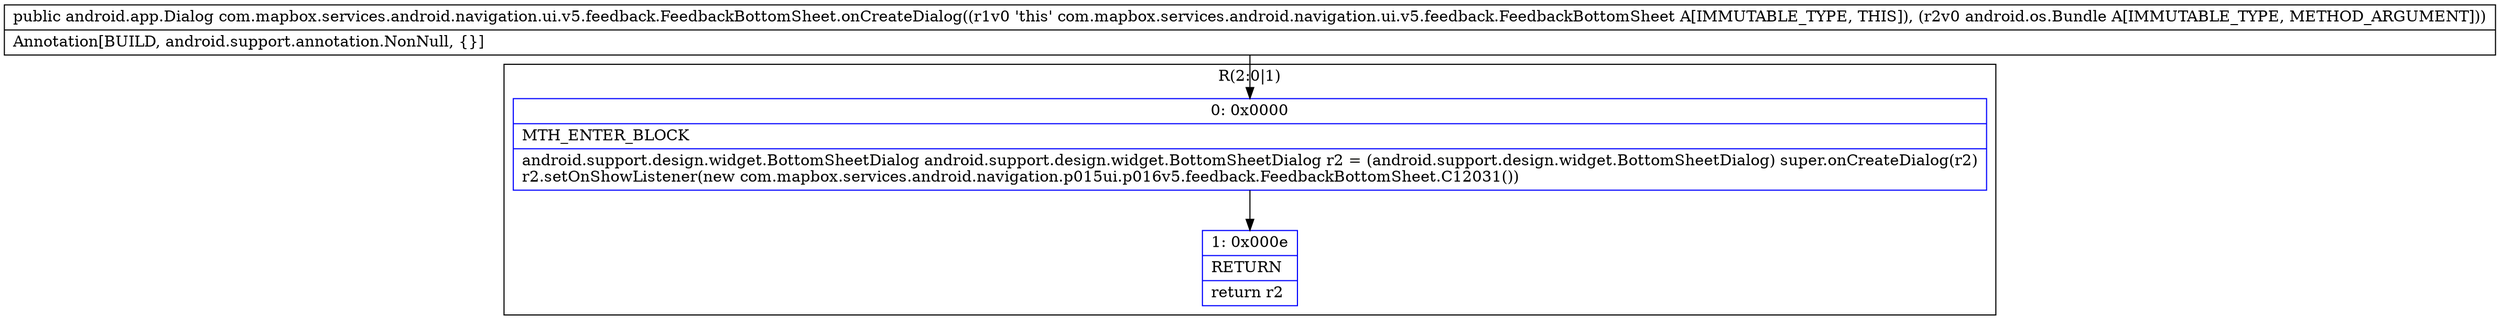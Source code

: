 digraph "CFG forcom.mapbox.services.android.navigation.ui.v5.feedback.FeedbackBottomSheet.onCreateDialog(Landroid\/os\/Bundle;)Landroid\/app\/Dialog;" {
subgraph cluster_Region_564306666 {
label = "R(2:0|1)";
node [shape=record,color=blue];
Node_0 [shape=record,label="{0\:\ 0x0000|MTH_ENTER_BLOCK\l|android.support.design.widget.BottomSheetDialog android.support.design.widget.BottomSheetDialog r2 = (android.support.design.widget.BottomSheetDialog) super.onCreateDialog(r2)\lr2.setOnShowListener(new com.mapbox.services.android.navigation.p015ui.p016v5.feedback.FeedbackBottomSheet.C12031())\l}"];
Node_1 [shape=record,label="{1\:\ 0x000e|RETURN\l|return r2\l}"];
}
MethodNode[shape=record,label="{public android.app.Dialog com.mapbox.services.android.navigation.ui.v5.feedback.FeedbackBottomSheet.onCreateDialog((r1v0 'this' com.mapbox.services.android.navigation.ui.v5.feedback.FeedbackBottomSheet A[IMMUTABLE_TYPE, THIS]), (r2v0 android.os.Bundle A[IMMUTABLE_TYPE, METHOD_ARGUMENT]))  | Annotation[BUILD, android.support.annotation.NonNull, \{\}]\l}"];
MethodNode -> Node_0;
Node_0 -> Node_1;
}

